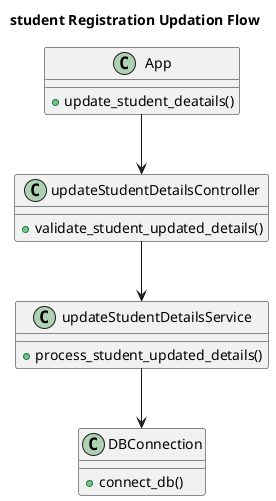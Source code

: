 @startuml ""
title student Registration Updation Flow

class App {
    +update_student_deatails()
}

class updateStudentDetailsController {
    +validate_student_updated_details()
}

class updateStudentDetailsService {
    +process_student_updated_details()
}

class DBConnection {
    +connect_db()
}

App --> updateStudentDetailsController
updateStudentDetailsController --> updateStudentDetailsService 
updateStudentDetailsService --> DBConnection

@enduml
